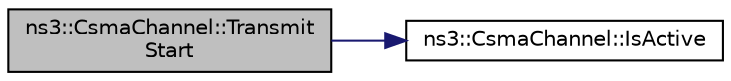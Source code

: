 digraph "ns3::CsmaChannel::TransmitStart"
{
 // LATEX_PDF_SIZE
  edge [fontname="Helvetica",fontsize="10",labelfontname="Helvetica",labelfontsize="10"];
  node [fontname="Helvetica",fontsize="10",shape=record];
  rankdir="LR";
  Node1 [label="ns3::CsmaChannel::Transmit\lStart",height=0.2,width=0.4,color="black", fillcolor="grey75", style="filled", fontcolor="black",tooltip="Start transmitting a packet over the channel."];
  Node1 -> Node2 [color="midnightblue",fontsize="10",style="solid",fontname="Helvetica"];
  Node2 [label="ns3::CsmaChannel::IsActive",height=0.2,width=0.4,color="black", fillcolor="white", style="filled",URL="$classns3_1_1_csma_channel.html#a53b1fd4d944f8342f96477a2d6ade7fc",tooltip="Indicates if a net device is currently attached or detached from the channel."];
}
